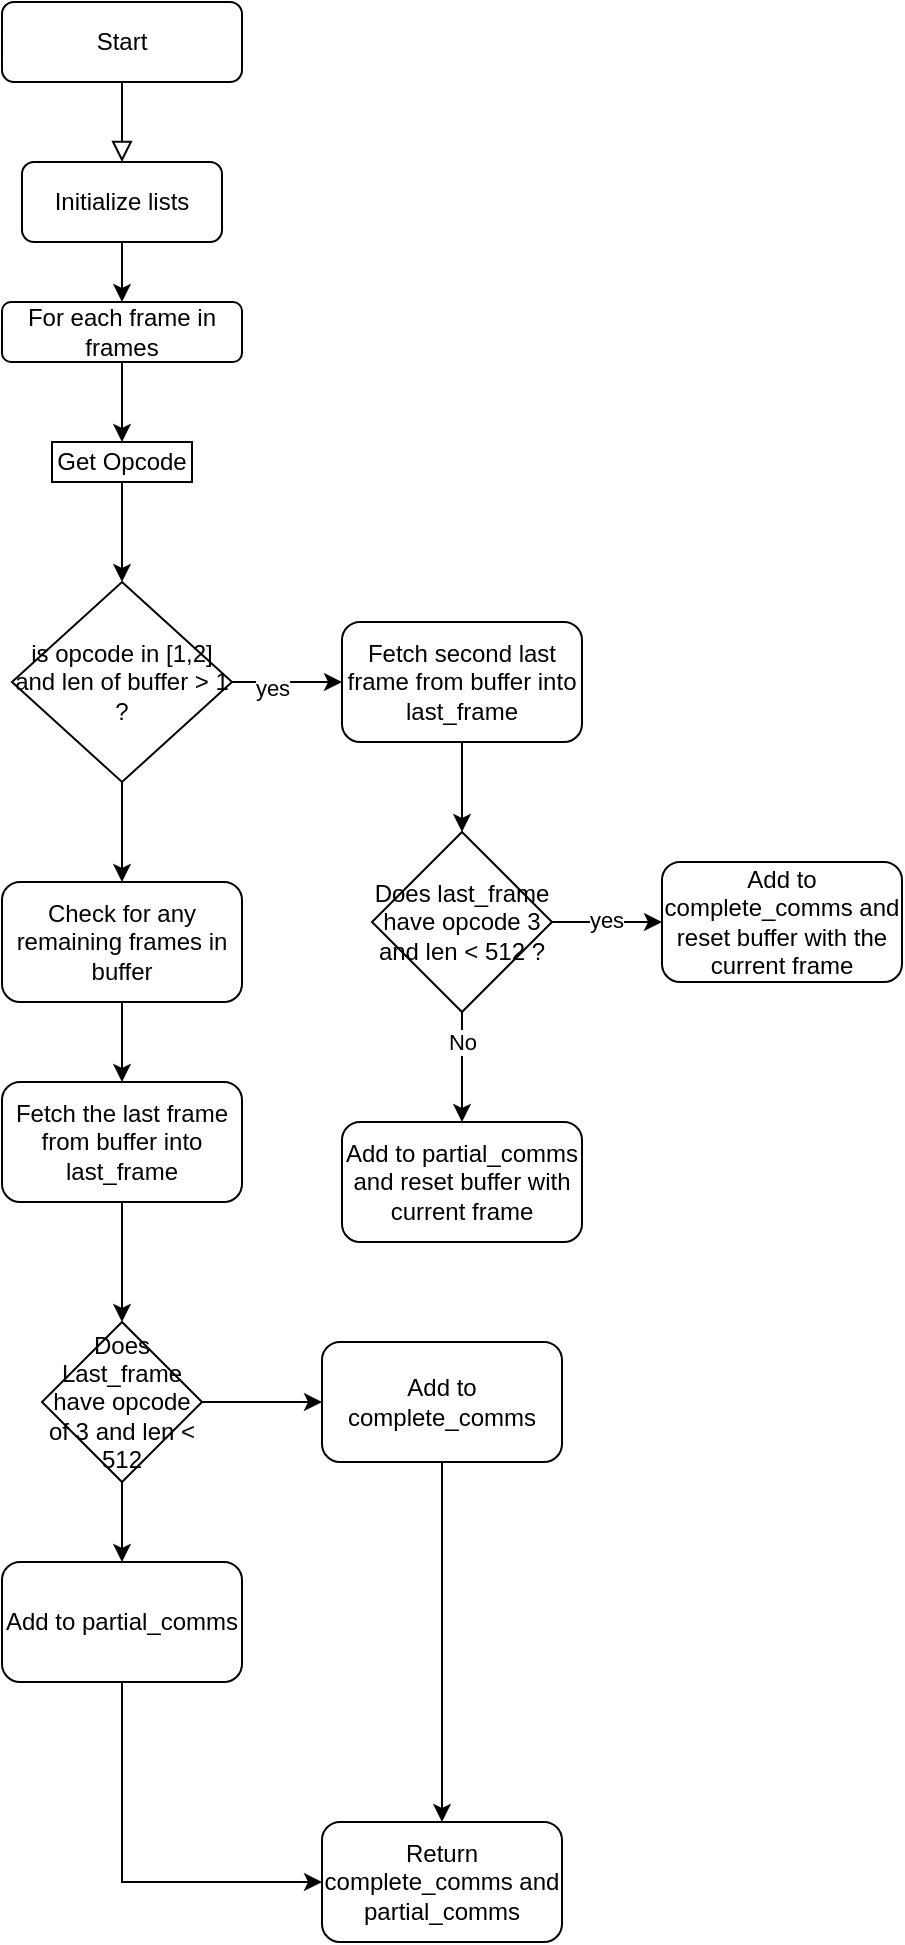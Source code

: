 <mxfile version="22.0.4" type="device">
  <diagram id="C5RBs43oDa-KdzZeNtuy" name="Page-1">
    <mxGraphModel dx="712" dy="782" grid="1" gridSize="10" guides="1" tooltips="1" connect="1" arrows="1" fold="1" page="1" pageScale="1" pageWidth="827" pageHeight="1169" math="0" shadow="0">
      <root>
        <mxCell id="WIyWlLk6GJQsqaUBKTNV-0" />
        <mxCell id="WIyWlLk6GJQsqaUBKTNV-1" parent="WIyWlLk6GJQsqaUBKTNV-0" />
        <mxCell id="WIyWlLk6GJQsqaUBKTNV-2" value="" style="rounded=0;html=1;jettySize=auto;orthogonalLoop=1;fontSize=11;endArrow=block;endFill=0;endSize=8;strokeWidth=1;shadow=0;labelBackgroundColor=none;edgeStyle=orthogonalEdgeStyle;" parent="WIyWlLk6GJQsqaUBKTNV-1" source="WIyWlLk6GJQsqaUBKTNV-3" target="-D1GQXt4WGmWLV9wI5nG-0" edge="1">
          <mxGeometry relative="1" as="geometry">
            <mxPoint x="220" y="170" as="targetPoint" />
          </mxGeometry>
        </mxCell>
        <mxCell id="WIyWlLk6GJQsqaUBKTNV-3" value="Start" style="rounded=1;whiteSpace=wrap;html=1;fontSize=12;glass=0;strokeWidth=1;shadow=0;" parent="WIyWlLk6GJQsqaUBKTNV-1" vertex="1">
          <mxGeometry x="160" y="80" width="120" height="40" as="geometry" />
        </mxCell>
        <mxCell id="-D1GQXt4WGmWLV9wI5nG-2" style="edgeStyle=orthogonalEdgeStyle;rounded=0;orthogonalLoop=1;jettySize=auto;html=1;exitX=0.5;exitY=1;exitDx=0;exitDy=0;" edge="1" parent="WIyWlLk6GJQsqaUBKTNV-1" source="-D1GQXt4WGmWLV9wI5nG-0" target="-D1GQXt4WGmWLV9wI5nG-1">
          <mxGeometry relative="1" as="geometry" />
        </mxCell>
        <mxCell id="-D1GQXt4WGmWLV9wI5nG-0" value="Initialize lists" style="rounded=1;whiteSpace=wrap;html=1;" vertex="1" parent="WIyWlLk6GJQsqaUBKTNV-1">
          <mxGeometry x="170" y="160" width="100" height="40" as="geometry" />
        </mxCell>
        <mxCell id="-D1GQXt4WGmWLV9wI5nG-3" style="edgeStyle=orthogonalEdgeStyle;rounded=0;orthogonalLoop=1;jettySize=auto;html=1;exitX=0.5;exitY=1;exitDx=0;exitDy=0;" edge="1" parent="WIyWlLk6GJQsqaUBKTNV-1" source="-D1GQXt4WGmWLV9wI5nG-1" target="-D1GQXt4WGmWLV9wI5nG-4">
          <mxGeometry relative="1" as="geometry">
            <mxPoint x="220" y="300" as="targetPoint" />
          </mxGeometry>
        </mxCell>
        <mxCell id="-D1GQXt4WGmWLV9wI5nG-1" value="For each frame in frames" style="rounded=1;whiteSpace=wrap;html=1;" vertex="1" parent="WIyWlLk6GJQsqaUBKTNV-1">
          <mxGeometry x="160" y="230" width="120" height="30" as="geometry" />
        </mxCell>
        <mxCell id="-D1GQXt4WGmWLV9wI5nG-6" style="edgeStyle=orthogonalEdgeStyle;rounded=0;orthogonalLoop=1;jettySize=auto;html=1;exitX=0.5;exitY=1;exitDx=0;exitDy=0;" edge="1" parent="WIyWlLk6GJQsqaUBKTNV-1" source="-D1GQXt4WGmWLV9wI5nG-4" target="-D1GQXt4WGmWLV9wI5nG-5">
          <mxGeometry relative="1" as="geometry" />
        </mxCell>
        <mxCell id="-D1GQXt4WGmWLV9wI5nG-4" value="Get Opcode" style="rounded=0;whiteSpace=wrap;html=1;" vertex="1" parent="WIyWlLk6GJQsqaUBKTNV-1">
          <mxGeometry x="185" y="300" width="70" height="20" as="geometry" />
        </mxCell>
        <mxCell id="-D1GQXt4WGmWLV9wI5nG-7" style="edgeStyle=orthogonalEdgeStyle;rounded=0;orthogonalLoop=1;jettySize=auto;html=1;exitX=1;exitY=0.5;exitDx=0;exitDy=0;" edge="1" parent="WIyWlLk6GJQsqaUBKTNV-1" source="-D1GQXt4WGmWLV9wI5nG-5" target="-D1GQXt4WGmWLV9wI5nG-8">
          <mxGeometry relative="1" as="geometry">
            <mxPoint x="360" y="420" as="targetPoint" />
          </mxGeometry>
        </mxCell>
        <mxCell id="-D1GQXt4WGmWLV9wI5nG-13" value="yes" style="edgeLabel;html=1;align=center;verticalAlign=middle;resizable=0;points=[];" vertex="1" connectable="0" parent="-D1GQXt4WGmWLV9wI5nG-7">
          <mxGeometry x="-0.273" y="-3" relative="1" as="geometry">
            <mxPoint as="offset" />
          </mxGeometry>
        </mxCell>
        <mxCell id="-D1GQXt4WGmWLV9wI5nG-18" style="edgeStyle=orthogonalEdgeStyle;rounded=0;orthogonalLoop=1;jettySize=auto;html=1;exitX=0.5;exitY=1;exitDx=0;exitDy=0;" edge="1" parent="WIyWlLk6GJQsqaUBKTNV-1" source="-D1GQXt4WGmWLV9wI5nG-5" target="-D1GQXt4WGmWLV9wI5nG-19">
          <mxGeometry relative="1" as="geometry">
            <mxPoint x="220" y="520" as="targetPoint" />
          </mxGeometry>
        </mxCell>
        <mxCell id="-D1GQXt4WGmWLV9wI5nG-5" value="is opcode in [1,2] and len of buffer &amp;gt; 1 ?" style="rhombus;whiteSpace=wrap;html=1;" vertex="1" parent="WIyWlLk6GJQsqaUBKTNV-1">
          <mxGeometry x="165" y="370" width="110" height="100" as="geometry" />
        </mxCell>
        <mxCell id="-D1GQXt4WGmWLV9wI5nG-9" style="edgeStyle=orthogonalEdgeStyle;rounded=0;orthogonalLoop=1;jettySize=auto;html=1;exitX=0.5;exitY=1;exitDx=0;exitDy=0;" edge="1" parent="WIyWlLk6GJQsqaUBKTNV-1" source="-D1GQXt4WGmWLV9wI5nG-8" target="-D1GQXt4WGmWLV9wI5nG-10">
          <mxGeometry relative="1" as="geometry">
            <mxPoint x="390" y="500" as="targetPoint" />
          </mxGeometry>
        </mxCell>
        <mxCell id="-D1GQXt4WGmWLV9wI5nG-8" value="Fetch second last frame from buffer into last_frame" style="rounded=1;whiteSpace=wrap;html=1;" vertex="1" parent="WIyWlLk6GJQsqaUBKTNV-1">
          <mxGeometry x="330" y="390" width="120" height="60" as="geometry" />
        </mxCell>
        <mxCell id="-D1GQXt4WGmWLV9wI5nG-11" style="edgeStyle=orthogonalEdgeStyle;rounded=0;orthogonalLoop=1;jettySize=auto;html=1;exitX=1;exitY=0.5;exitDx=0;exitDy=0;" edge="1" parent="WIyWlLk6GJQsqaUBKTNV-1" source="-D1GQXt4WGmWLV9wI5nG-10" target="-D1GQXt4WGmWLV9wI5nG-12">
          <mxGeometry relative="1" as="geometry">
            <mxPoint x="490" y="540" as="targetPoint" />
          </mxGeometry>
        </mxCell>
        <mxCell id="-D1GQXt4WGmWLV9wI5nG-14" value="yes" style="edgeLabel;html=1;align=center;verticalAlign=middle;resizable=0;points=[];" vertex="1" connectable="0" parent="-D1GQXt4WGmWLV9wI5nG-11">
          <mxGeometry x="-0.018" y="1" relative="1" as="geometry">
            <mxPoint as="offset" />
          </mxGeometry>
        </mxCell>
        <mxCell id="-D1GQXt4WGmWLV9wI5nG-15" style="edgeStyle=orthogonalEdgeStyle;rounded=0;orthogonalLoop=1;jettySize=auto;html=1;exitX=0.5;exitY=1;exitDx=0;exitDy=0;" edge="1" parent="WIyWlLk6GJQsqaUBKTNV-1" source="-D1GQXt4WGmWLV9wI5nG-10" target="-D1GQXt4WGmWLV9wI5nG-16">
          <mxGeometry relative="1" as="geometry">
            <mxPoint x="390" y="640" as="targetPoint" />
          </mxGeometry>
        </mxCell>
        <mxCell id="-D1GQXt4WGmWLV9wI5nG-17" value="No" style="edgeLabel;html=1;align=center;verticalAlign=middle;resizable=0;points=[];" vertex="1" connectable="0" parent="-D1GQXt4WGmWLV9wI5nG-15">
          <mxGeometry x="-0.455" relative="1" as="geometry">
            <mxPoint as="offset" />
          </mxGeometry>
        </mxCell>
        <mxCell id="-D1GQXt4WGmWLV9wI5nG-10" value="Does last_frame have opcode 3 and len &amp;lt; 512 ?" style="rhombus;whiteSpace=wrap;html=1;" vertex="1" parent="WIyWlLk6GJQsqaUBKTNV-1">
          <mxGeometry x="345" y="495" width="90" height="90" as="geometry" />
        </mxCell>
        <mxCell id="-D1GQXt4WGmWLV9wI5nG-12" value="Add to complete_comms and reset buffer with the current frame" style="rounded=1;whiteSpace=wrap;html=1;" vertex="1" parent="WIyWlLk6GJQsqaUBKTNV-1">
          <mxGeometry x="490" y="510" width="120" height="60" as="geometry" />
        </mxCell>
        <mxCell id="-D1GQXt4WGmWLV9wI5nG-16" value="Add to partial_comms and reset buffer with current frame" style="rounded=1;whiteSpace=wrap;html=1;" vertex="1" parent="WIyWlLk6GJQsqaUBKTNV-1">
          <mxGeometry x="330" y="640" width="120" height="60" as="geometry" />
        </mxCell>
        <mxCell id="-D1GQXt4WGmWLV9wI5nG-20" style="edgeStyle=orthogonalEdgeStyle;rounded=0;orthogonalLoop=1;jettySize=auto;html=1;exitX=0.5;exitY=1;exitDx=0;exitDy=0;" edge="1" parent="WIyWlLk6GJQsqaUBKTNV-1" source="-D1GQXt4WGmWLV9wI5nG-19" target="-D1GQXt4WGmWLV9wI5nG-21">
          <mxGeometry relative="1" as="geometry">
            <mxPoint x="220" y="620" as="targetPoint" />
          </mxGeometry>
        </mxCell>
        <mxCell id="-D1GQXt4WGmWLV9wI5nG-19" value="Check for any remaining frames in buffer" style="rounded=1;whiteSpace=wrap;html=1;" vertex="1" parent="WIyWlLk6GJQsqaUBKTNV-1">
          <mxGeometry x="160" y="520" width="120" height="60" as="geometry" />
        </mxCell>
        <mxCell id="-D1GQXt4WGmWLV9wI5nG-23" style="edgeStyle=orthogonalEdgeStyle;rounded=0;orthogonalLoop=1;jettySize=auto;html=1;exitX=0.5;exitY=1;exitDx=0;exitDy=0;entryX=0.5;entryY=0;entryDx=0;entryDy=0;" edge="1" parent="WIyWlLk6GJQsqaUBKTNV-1" source="-D1GQXt4WGmWLV9wI5nG-21" target="-D1GQXt4WGmWLV9wI5nG-22">
          <mxGeometry relative="1" as="geometry" />
        </mxCell>
        <mxCell id="-D1GQXt4WGmWLV9wI5nG-21" value="Fetch the last frame from buffer into last_frame" style="rounded=1;whiteSpace=wrap;html=1;" vertex="1" parent="WIyWlLk6GJQsqaUBKTNV-1">
          <mxGeometry x="160" y="620" width="120" height="60" as="geometry" />
        </mxCell>
        <mxCell id="-D1GQXt4WGmWLV9wI5nG-24" style="edgeStyle=orthogonalEdgeStyle;rounded=0;orthogonalLoop=1;jettySize=auto;html=1;exitX=1;exitY=0.5;exitDx=0;exitDy=0;" edge="1" parent="WIyWlLk6GJQsqaUBKTNV-1" source="-D1GQXt4WGmWLV9wI5nG-22" target="-D1GQXt4WGmWLV9wI5nG-25">
          <mxGeometry relative="1" as="geometry">
            <mxPoint x="310" y="780" as="targetPoint" />
          </mxGeometry>
        </mxCell>
        <mxCell id="-D1GQXt4WGmWLV9wI5nG-26" style="edgeStyle=orthogonalEdgeStyle;rounded=0;orthogonalLoop=1;jettySize=auto;html=1;exitX=0.5;exitY=1;exitDx=0;exitDy=0;" edge="1" parent="WIyWlLk6GJQsqaUBKTNV-1" source="-D1GQXt4WGmWLV9wI5nG-22" target="-D1GQXt4WGmWLV9wI5nG-27">
          <mxGeometry relative="1" as="geometry">
            <mxPoint x="220" y="870" as="targetPoint" />
          </mxGeometry>
        </mxCell>
        <mxCell id="-D1GQXt4WGmWLV9wI5nG-22" value="Does Last_frame have opcode of 3 and len &amp;lt; 512" style="rhombus;whiteSpace=wrap;html=1;" vertex="1" parent="WIyWlLk6GJQsqaUBKTNV-1">
          <mxGeometry x="180" y="740" width="80" height="80" as="geometry" />
        </mxCell>
        <mxCell id="-D1GQXt4WGmWLV9wI5nG-29" style="edgeStyle=orthogonalEdgeStyle;rounded=0;orthogonalLoop=1;jettySize=auto;html=1;exitX=0.5;exitY=1;exitDx=0;exitDy=0;entryX=0.5;entryY=0;entryDx=0;entryDy=0;" edge="1" parent="WIyWlLk6GJQsqaUBKTNV-1" source="-D1GQXt4WGmWLV9wI5nG-25" target="-D1GQXt4WGmWLV9wI5nG-28">
          <mxGeometry relative="1" as="geometry" />
        </mxCell>
        <mxCell id="-D1GQXt4WGmWLV9wI5nG-25" value="Add to complete_comms" style="rounded=1;whiteSpace=wrap;html=1;" vertex="1" parent="WIyWlLk6GJQsqaUBKTNV-1">
          <mxGeometry x="320" y="750" width="120" height="60" as="geometry" />
        </mxCell>
        <mxCell id="-D1GQXt4WGmWLV9wI5nG-30" style="edgeStyle=orthogonalEdgeStyle;rounded=0;orthogonalLoop=1;jettySize=auto;html=1;exitX=0.5;exitY=1;exitDx=0;exitDy=0;entryX=0;entryY=0.5;entryDx=0;entryDy=0;" edge="1" parent="WIyWlLk6GJQsqaUBKTNV-1" source="-D1GQXt4WGmWLV9wI5nG-27" target="-D1GQXt4WGmWLV9wI5nG-28">
          <mxGeometry relative="1" as="geometry" />
        </mxCell>
        <mxCell id="-D1GQXt4WGmWLV9wI5nG-27" value="Add to partial_comms" style="rounded=1;whiteSpace=wrap;html=1;" vertex="1" parent="WIyWlLk6GJQsqaUBKTNV-1">
          <mxGeometry x="160" y="860" width="120" height="60" as="geometry" />
        </mxCell>
        <mxCell id="-D1GQXt4WGmWLV9wI5nG-28" value="Return complete_comms and partial_comms" style="rounded=1;whiteSpace=wrap;html=1;" vertex="1" parent="WIyWlLk6GJQsqaUBKTNV-1">
          <mxGeometry x="320" y="990" width="120" height="60" as="geometry" />
        </mxCell>
      </root>
    </mxGraphModel>
  </diagram>
</mxfile>
